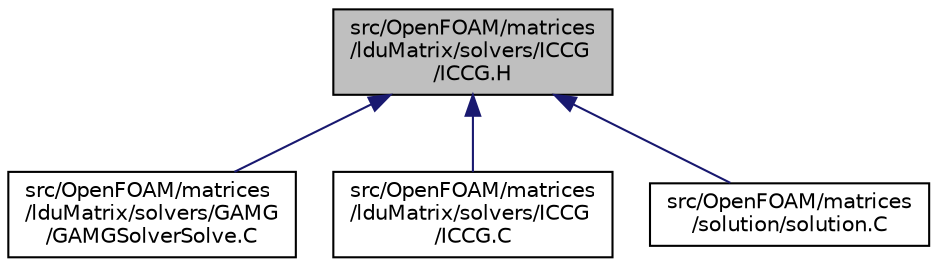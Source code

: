 digraph "src/OpenFOAM/matrices/lduMatrix/solvers/ICCG/ICCG.H"
{
  bgcolor="transparent";
  edge [fontname="Helvetica",fontsize="10",labelfontname="Helvetica",labelfontsize="10"];
  node [fontname="Helvetica",fontsize="10",shape=record];
  Node1 [label="src/OpenFOAM/matrices\l/lduMatrix/solvers/ICCG\l/ICCG.H",height=0.2,width=0.4,color="black", fillcolor="grey75", style="filled", fontcolor="black"];
  Node1 -> Node2 [dir="back",color="midnightblue",fontsize="10",style="solid",fontname="Helvetica"];
  Node2 [label="src/OpenFOAM/matrices\l/lduMatrix/solvers/GAMG\l/GAMGSolverSolve.C",height=0.2,width=0.4,color="black",URL="$a08391.html"];
  Node1 -> Node3 [dir="back",color="midnightblue",fontsize="10",style="solid",fontname="Helvetica"];
  Node3 [label="src/OpenFOAM/matrices\l/lduMatrix/solvers/ICCG\l/ICCG.C",height=0.2,width=0.4,color="black",URL="$a08411.html"];
  Node1 -> Node4 [dir="back",color="midnightblue",fontsize="10",style="solid",fontname="Helvetica"];
  Node4 [label="src/OpenFOAM/matrices\l/solution/solution.C",height=0.2,width=0.4,color="black",URL="$a08449.html"];
}
